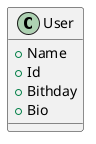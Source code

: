 @startuml user_minimum
left to right direction
class User{
	+ Name
	+ Id
	+ Bithday
	+ Bio
}

@enduml